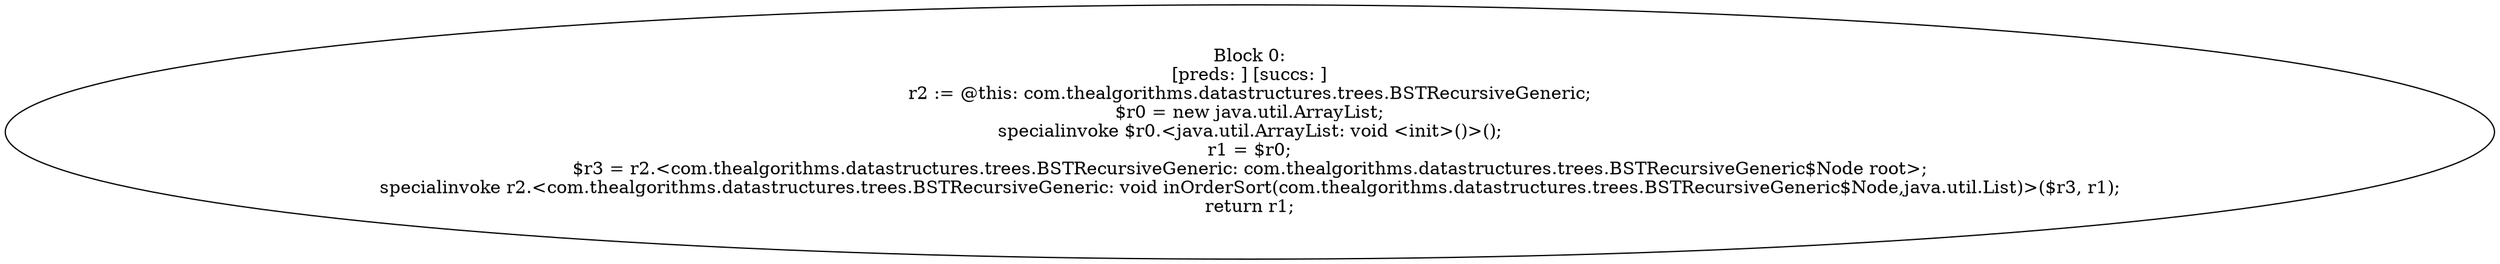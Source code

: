 digraph "unitGraph" {
    "Block 0:
[preds: ] [succs: ]
r2 := @this: com.thealgorithms.datastructures.trees.BSTRecursiveGeneric;
$r0 = new java.util.ArrayList;
specialinvoke $r0.<java.util.ArrayList: void <init>()>();
r1 = $r0;
$r3 = r2.<com.thealgorithms.datastructures.trees.BSTRecursiveGeneric: com.thealgorithms.datastructures.trees.BSTRecursiveGeneric$Node root>;
specialinvoke r2.<com.thealgorithms.datastructures.trees.BSTRecursiveGeneric: void inOrderSort(com.thealgorithms.datastructures.trees.BSTRecursiveGeneric$Node,java.util.List)>($r3, r1);
return r1;
"
}
